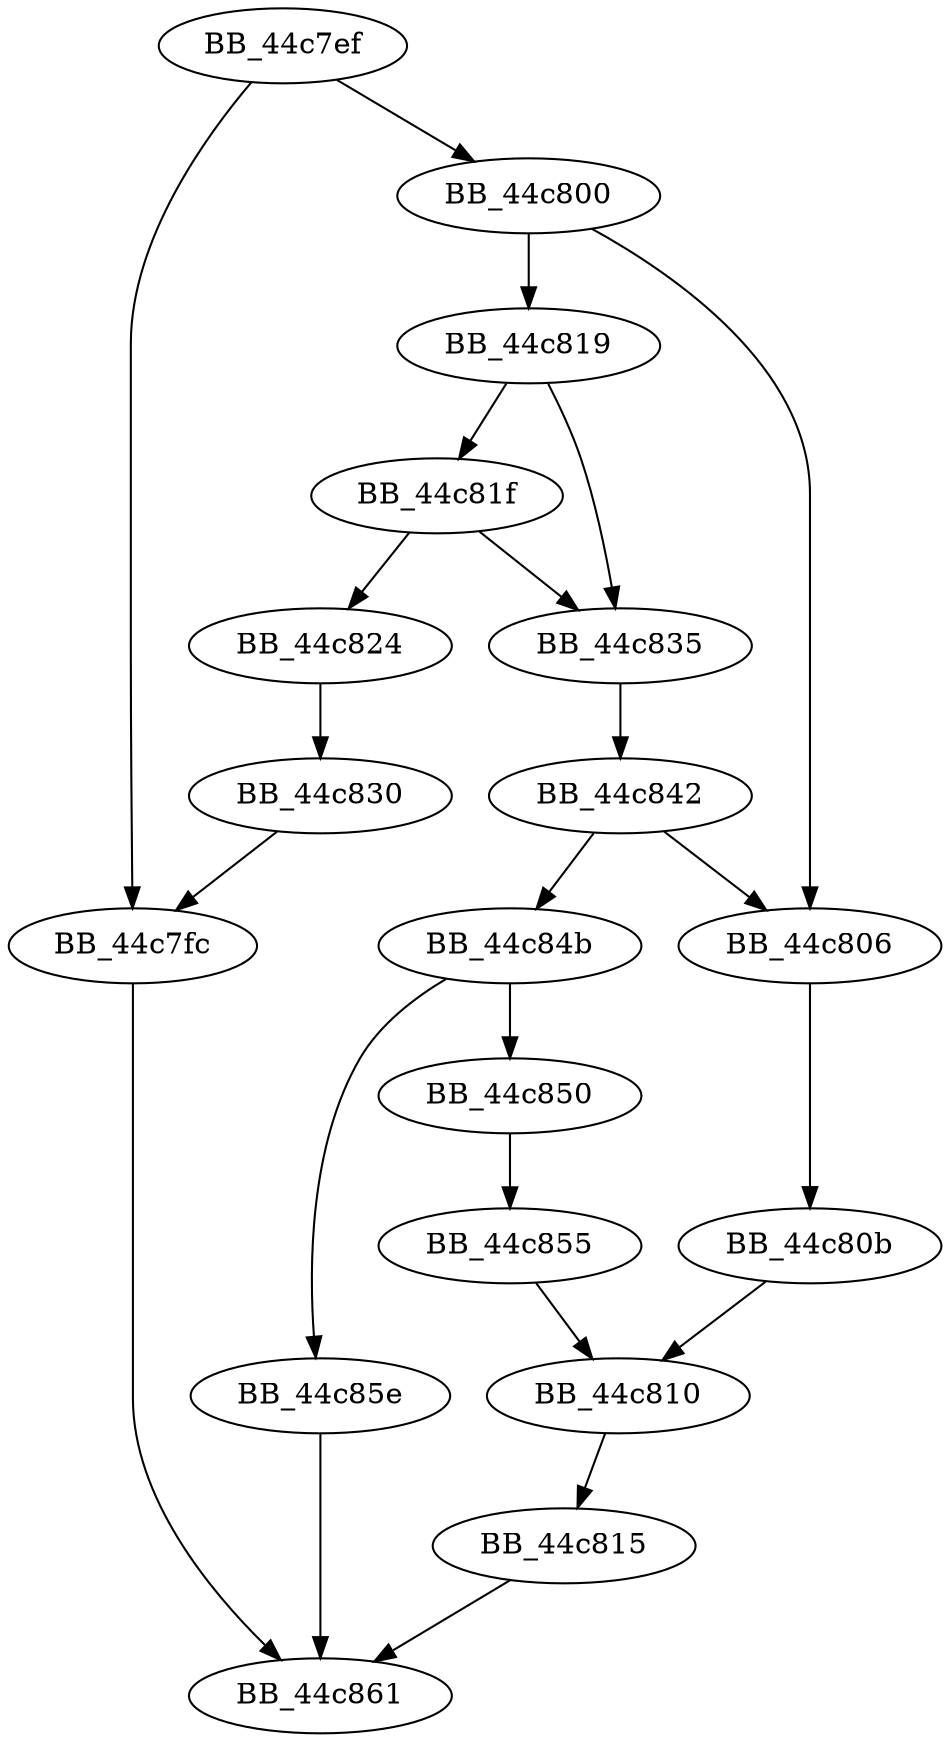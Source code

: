 DiGraph sub_44C7EF{
BB_44c7ef->BB_44c7fc
BB_44c7ef->BB_44c800
BB_44c7fc->BB_44c861
BB_44c800->BB_44c806
BB_44c800->BB_44c819
BB_44c806->BB_44c80b
BB_44c80b->BB_44c810
BB_44c810->BB_44c815
BB_44c815->BB_44c861
BB_44c819->BB_44c81f
BB_44c819->BB_44c835
BB_44c81f->BB_44c824
BB_44c81f->BB_44c835
BB_44c824->BB_44c830
BB_44c830->BB_44c7fc
BB_44c835->BB_44c842
BB_44c842->BB_44c806
BB_44c842->BB_44c84b
BB_44c84b->BB_44c850
BB_44c84b->BB_44c85e
BB_44c850->BB_44c855
BB_44c855->BB_44c810
BB_44c85e->BB_44c861
}
